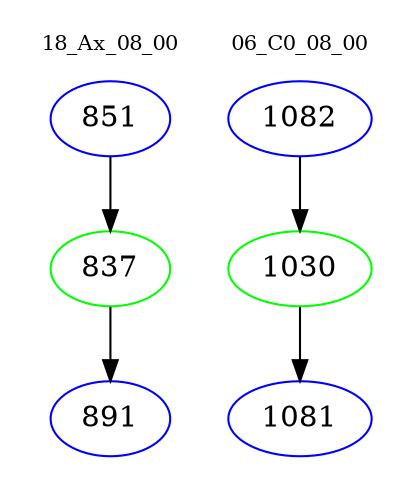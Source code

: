 digraph{
subgraph cluster_0 {
color = white
label = "18_Ax_08_00";
fontsize=10;
T0_851 [label="851", color="blue"]
T0_851 -> T0_837 [color="black"]
T0_837 [label="837", color="green"]
T0_837 -> T0_891 [color="black"]
T0_891 [label="891", color="blue"]
}
subgraph cluster_1 {
color = white
label = "06_C0_08_00";
fontsize=10;
T1_1082 [label="1082", color="blue"]
T1_1082 -> T1_1030 [color="black"]
T1_1030 [label="1030", color="green"]
T1_1030 -> T1_1081 [color="black"]
T1_1081 [label="1081", color="blue"]
}
}
